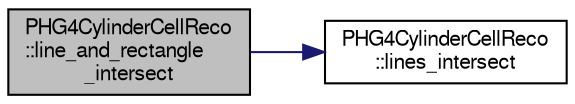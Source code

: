 digraph "PHG4CylinderCellReco::line_and_rectangle_intersect"
{
  bgcolor="transparent";
  edge [fontname="FreeSans",fontsize="10",labelfontname="FreeSans",labelfontsize="10"];
  node [fontname="FreeSans",fontsize="10",shape=record];
  rankdir="LR";
  Node1 [label="PHG4CylinderCellReco\l::line_and_rectangle\l_intersect",height=0.2,width=0.4,color="black", fillcolor="grey75", style="filled" fontcolor="black"];
  Node1 -> Node2 [color="midnightblue",fontsize="10",style="solid",fontname="FreeSans"];
  Node2 [label="PHG4CylinderCellReco\l::lines_intersect",height=0.2,width=0.4,color="black",URL="$d5/dd0/classPHG4CylinderCellReco.html#a45252e738c855c6343b393d6a49e3398"];
}
